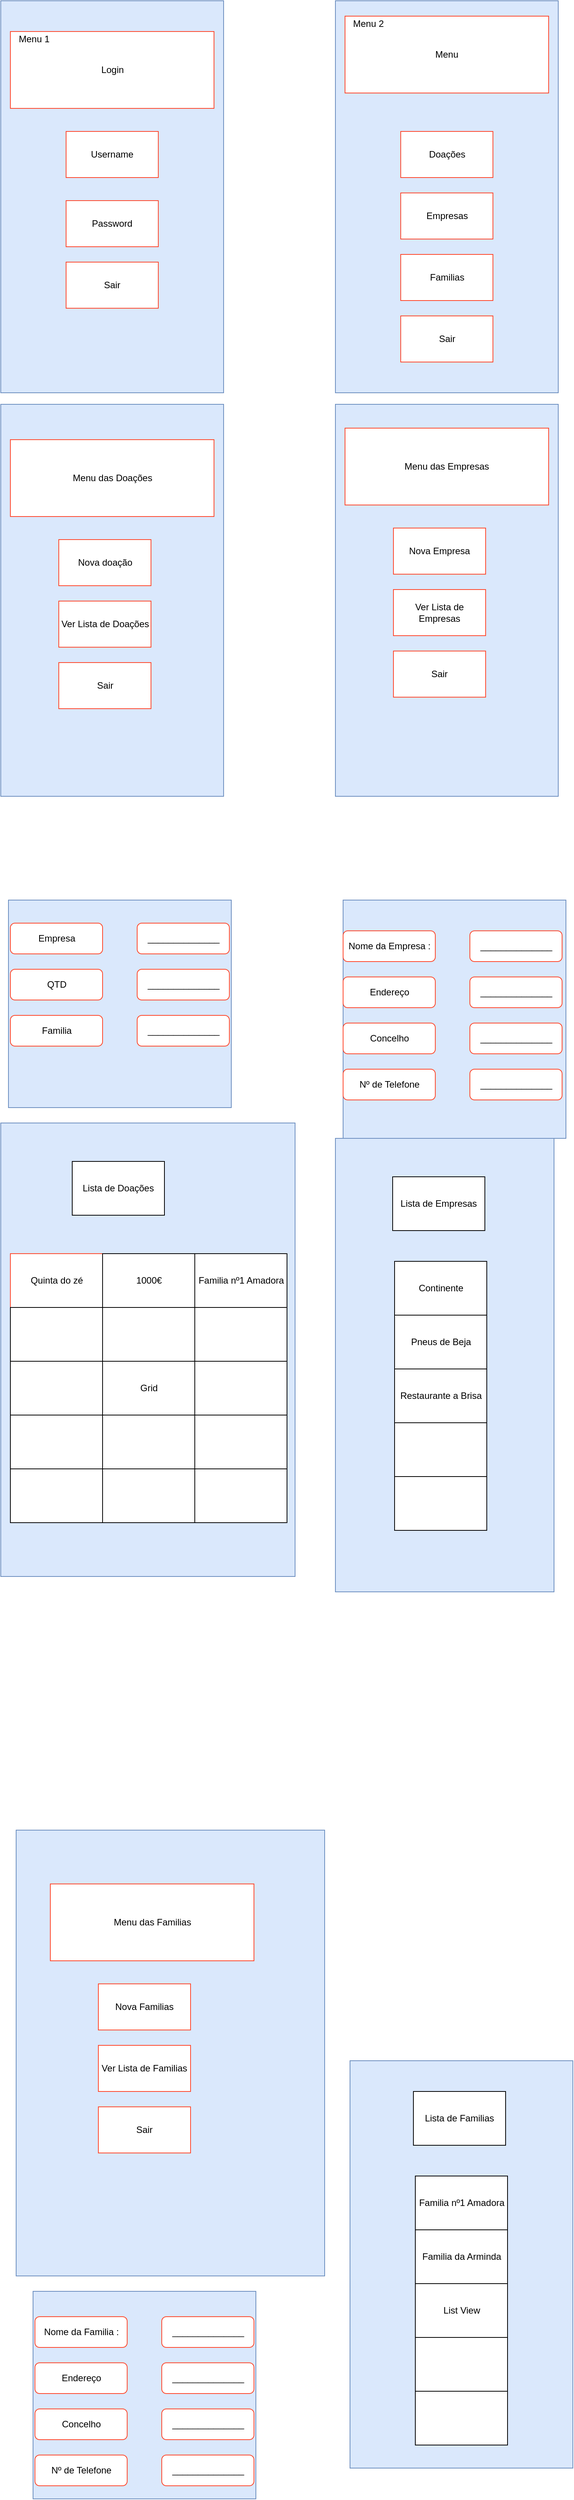 <mxfile version="14.5.1" type="github"><diagram id="DBXVVWVxx7oyUrrsy3bP" name="Page-1"><mxGraphModel dx="2370" dy="2414" grid="1" gridSize="10" guides="1" tooltips="1" connect="1" arrows="1" fold="1" page="1" pageScale="1" pageWidth="827" pageHeight="1169" math="0" shadow="0"><root><mxCell id="0"/><mxCell id="1" parent="0"/><mxCell id="Nqmx9jUYCoioIQnVYcE--106" value="" style="rounded=0;whiteSpace=wrap;html=1;strokeColor=#6c8ebf;fillColor=#dae8fc;" vertex="1" parent="1"><mxGeometry x="494.5" y="1530" width="290" height="530" as="geometry"/></mxCell><mxCell id="Nqmx9jUYCoioIQnVYcE--105" value="" style="rounded=0;whiteSpace=wrap;html=1;strokeColor=#6c8ebf;fillColor=#dae8fc;" vertex="1" parent="1"><mxGeometry x="82" y="1830" width="290" height="270" as="geometry"/></mxCell><mxCell id="Nqmx9jUYCoioIQnVYcE--103" value="" style="rounded=0;whiteSpace=wrap;html=1;strokeColor=#6c8ebf;fillColor=#dae8fc;" vertex="1" parent="1"><mxGeometry x="60" y="1230" width="401.5" height="580" as="geometry"/></mxCell><mxCell id="Nqmx9jUYCoioIQnVYcE--102" value="" style="rounded=0;whiteSpace=wrap;html=1;strokeColor=#6c8ebf;fillColor=#dae8fc;" vertex="1" parent="1"><mxGeometry x="475.5" y="330" width="284.5" height="590" as="geometry"/></mxCell><mxCell id="Nqmx9jUYCoioIQnVYcE--101" value="" style="rounded=0;whiteSpace=wrap;html=1;strokeColor=#6c8ebf;fillColor=#dae8fc;" vertex="1" parent="1"><mxGeometry x="40" y="310" width="383" height="590" as="geometry"/></mxCell><mxCell id="Nqmx9jUYCoioIQnVYcE--100" value="" style="rounded=0;whiteSpace=wrap;html=1;strokeColor=#6c8ebf;fillColor=#dae8fc;" vertex="1" parent="1"><mxGeometry x="485.5" y="20" width="290" height="310" as="geometry"/></mxCell><mxCell id="Nqmx9jUYCoioIQnVYcE--99" value="" style="rounded=0;whiteSpace=wrap;html=1;strokeColor=#6c8ebf;fillColor=#dae8fc;" vertex="1" parent="1"><mxGeometry x="50" y="20" width="290" height="270" as="geometry"/></mxCell><mxCell id="Nqmx9jUYCoioIQnVYcE--98" value="" style="rounded=0;whiteSpace=wrap;html=1;strokeColor=#6c8ebf;fillColor=#dae8fc;" vertex="1" parent="1"><mxGeometry x="475.5" y="-625" width="290" height="510" as="geometry"/></mxCell><mxCell id="Nqmx9jUYCoioIQnVYcE--97" value="" style="rounded=0;whiteSpace=wrap;html=1;strokeColor=#6c8ebf;fillColor=#dae8fc;" vertex="1" parent="1"><mxGeometry x="40" y="-625" width="290" height="510" as="geometry"/></mxCell><mxCell id="Nqmx9jUYCoioIQnVYcE--96" value="" style="rounded=0;whiteSpace=wrap;html=1;strokeColor=#6c8ebf;fillColor=#dae8fc;" vertex="1" parent="1"><mxGeometry x="40" y="-1150" width="290" height="510" as="geometry"/></mxCell><mxCell id="Nqmx9jUYCoioIQnVYcE--95" value="" style="rounded=0;whiteSpace=wrap;html=1;strokeColor=#6c8ebf;fillColor=#dae8fc;" vertex="1" parent="1"><mxGeometry x="475.5" y="-1150" width="290" height="510" as="geometry"/></mxCell><mxCell id="Nqmx9jUYCoioIQnVYcE--1" value="" style="whiteSpace=wrap;html=1;aspect=fixed;" vertex="1" parent="1"><mxGeometry x="52.5" y="480" width="350" height="350" as="geometry"/></mxCell><mxCell id="Nqmx9jUYCoioIQnVYcE--2" value="Quinta do zé" style="rounded=0;whiteSpace=wrap;html=1;strokeColor=#FF4529;" vertex="1" parent="1"><mxGeometry x="52.5" y="480" width="120" height="70" as="geometry"/></mxCell><mxCell id="Nqmx9jUYCoioIQnVYcE--3" value="" style="rounded=0;whiteSpace=wrap;html=1;" vertex="1" parent="1"><mxGeometry x="52.5" y="550" width="120" height="70" as="geometry"/></mxCell><mxCell id="Nqmx9jUYCoioIQnVYcE--4" value="" style="rounded=0;whiteSpace=wrap;html=1;" vertex="1" parent="1"><mxGeometry x="52.5" y="620" width="120" height="70" as="geometry"/></mxCell><mxCell id="Nqmx9jUYCoioIQnVYcE--5" value="" style="rounded=0;whiteSpace=wrap;html=1;" vertex="1" parent="1"><mxGeometry x="52.5" y="690" width="120" height="70" as="geometry"/></mxCell><mxCell id="Nqmx9jUYCoioIQnVYcE--6" value="" style="rounded=0;whiteSpace=wrap;html=1;" vertex="1" parent="1"><mxGeometry x="172.5" y="690" width="120" height="70" as="geometry"/></mxCell><mxCell id="Nqmx9jUYCoioIQnVYcE--7" value="" style="rounded=0;whiteSpace=wrap;html=1;" vertex="1" parent="1"><mxGeometry x="52.5" y="760" width="120" height="70" as="geometry"/></mxCell><mxCell id="Nqmx9jUYCoioIQnVYcE--8" value="" style="rounded=0;whiteSpace=wrap;html=1;" vertex="1" parent="1"><mxGeometry x="172.5" y="760" width="120" height="70" as="geometry"/></mxCell><mxCell id="Nqmx9jUYCoioIQnVYcE--9" value="" style="rounded=0;whiteSpace=wrap;html=1;" vertex="1" parent="1"><mxGeometry x="292.5" y="760" width="120" height="70" as="geometry"/></mxCell><mxCell id="Nqmx9jUYCoioIQnVYcE--10" value="" style="rounded=0;whiteSpace=wrap;html=1;" vertex="1" parent="1"><mxGeometry x="292.5" y="620" width="120" height="70" as="geometry"/></mxCell><mxCell id="Nqmx9jUYCoioIQnVYcE--11" value="" style="rounded=0;whiteSpace=wrap;html=1;" vertex="1" parent="1"><mxGeometry x="292.5" y="690" width="120" height="70" as="geometry"/></mxCell><mxCell id="Nqmx9jUYCoioIQnVYcE--12" value="" style="rounded=0;whiteSpace=wrap;html=1;" vertex="1" parent="1"><mxGeometry x="172.5" y="550" width="120" height="70" as="geometry"/></mxCell><mxCell id="Nqmx9jUYCoioIQnVYcE--13" value="Grid" style="rounded=0;whiteSpace=wrap;html=1;" vertex="1" parent="1"><mxGeometry x="172.5" y="620" width="120" height="70" as="geometry"/></mxCell><mxCell id="Nqmx9jUYCoioIQnVYcE--14" value="Familia nº1 Amadora" style="rounded=0;whiteSpace=wrap;html=1;" vertex="1" parent="1"><mxGeometry x="292.5" y="480" width="120" height="70" as="geometry"/></mxCell><mxCell id="Nqmx9jUYCoioIQnVYcE--15" value="1000€" style="rounded=0;whiteSpace=wrap;html=1;" vertex="1" parent="1"><mxGeometry x="172.5" y="480" width="120" height="70" as="geometry"/></mxCell><mxCell id="Nqmx9jUYCoioIQnVYcE--16" value="" style="rounded=0;whiteSpace=wrap;html=1;" vertex="1" parent="1"><mxGeometry x="292.5" y="550" width="120" height="70" as="geometry"/></mxCell><mxCell id="Nqmx9jUYCoioIQnVYcE--18" value="Ver Lista de Doações" style="rounded=0;whiteSpace=wrap;html=1;strokeColor=#FF4529;" vertex="1" parent="1"><mxGeometry x="115.5" y="-369" width="120" height="60" as="geometry"/></mxCell><mxCell id="Nqmx9jUYCoioIQnVYcE--19" value="Nova doação" style="rounded=0;whiteSpace=wrap;html=1;strokeColor=#FF4529;" vertex="1" parent="1"><mxGeometry x="115.5" y="-449" width="120" height="60" as="geometry"/></mxCell><mxCell id="Nqmx9jUYCoioIQnVYcE--20" value="Menu das Doações" style="rounded=0;whiteSpace=wrap;html=1;strokeColor=#FF4529;" vertex="1" parent="1"><mxGeometry x="52.5" y="-579" width="265" height="100" as="geometry"/></mxCell><mxCell id="Nqmx9jUYCoioIQnVYcE--21" value="Sair" style="rounded=0;whiteSpace=wrap;html=1;strokeColor=#FF4529;" vertex="1" parent="1"><mxGeometry x="115.5" y="-289" width="120" height="60" as="geometry"/></mxCell><mxCell id="Nqmx9jUYCoioIQnVYcE--22" value="Empresas" style="rounded=0;whiteSpace=wrap;html=1;strokeColor=#FF4529;" vertex="1" parent="1"><mxGeometry x="560.5" y="-900" width="120" height="60" as="geometry"/></mxCell><mxCell id="Nqmx9jUYCoioIQnVYcE--23" value="Doações" style="rounded=0;whiteSpace=wrap;html=1;strokeColor=#FF4529;" vertex="1" parent="1"><mxGeometry x="560.5" y="-980" width="120" height="60" as="geometry"/></mxCell><mxCell id="Nqmx9jUYCoioIQnVYcE--24" value="Menu" style="rounded=0;whiteSpace=wrap;html=1;strokeColor=#FF4529;" vertex="1" parent="1"><mxGeometry x="488" y="-1130" width="265" height="100" as="geometry"/></mxCell><mxCell id="Nqmx9jUYCoioIQnVYcE--25" value="Familias" style="rounded=0;whiteSpace=wrap;html=1;strokeColor=#FF4529;" vertex="1" parent="1"><mxGeometry x="560.5" y="-820" width="120" height="60" as="geometry"/></mxCell><mxCell id="Nqmx9jUYCoioIQnVYcE--26" value="Sair" style="rounded=0;whiteSpace=wrap;html=1;strokeColor=#FF4529;" vertex="1" parent="1"><mxGeometry x="560.5" y="-740" width="120" height="60" as="geometry"/></mxCell><mxCell id="Nqmx9jUYCoioIQnVYcE--32" value="Password" style="rounded=0;whiteSpace=wrap;html=1;strokeColor=#FF4529;" vertex="1" parent="1"><mxGeometry x="125" y="-890" width="120" height="60" as="geometry"/></mxCell><mxCell id="Nqmx9jUYCoioIQnVYcE--33" value="Username" style="rounded=0;whiteSpace=wrap;html=1;strokeColor=#FF4529;" vertex="1" parent="1"><mxGeometry x="125" y="-980" width="120" height="60" as="geometry"/></mxCell><mxCell id="Nqmx9jUYCoioIQnVYcE--34" value="Login" style="rounded=0;whiteSpace=wrap;html=1;strokeColor=#FF4529;" vertex="1" parent="1"><mxGeometry x="52.5" y="-1110" width="265" height="100" as="geometry"/></mxCell><mxCell id="Nqmx9jUYCoioIQnVYcE--35" value="Sair" style="rounded=0;whiteSpace=wrap;html=1;strokeColor=#FF4529;" vertex="1" parent="1"><mxGeometry x="125" y="-810" width="120" height="60" as="geometry"/></mxCell><mxCell id="Nqmx9jUYCoioIQnVYcE--36" value="Menu 1" style="text;html=1;align=center;verticalAlign=middle;resizable=0;points=[];autosize=1;" vertex="1" parent="1"><mxGeometry x="52.5" y="-1110" width="60" height="20" as="geometry"/></mxCell><mxCell id="Nqmx9jUYCoioIQnVYcE--37" value="Menu 2" style="text;html=1;align=center;verticalAlign=middle;resizable=0;points=[];autosize=1;" vertex="1" parent="1"><mxGeometry x="488" y="-1130" width="60" height="20" as="geometry"/></mxCell><mxCell id="Nqmx9jUYCoioIQnVYcE--39" value="Ver Lista de Empresas" style="rounded=0;whiteSpace=wrap;html=1;strokeColor=#FF4529;" vertex="1" parent="1"><mxGeometry x="551" y="-384" width="120" height="60" as="geometry"/></mxCell><mxCell id="Nqmx9jUYCoioIQnVYcE--40" value="Nova Empresa" style="rounded=0;whiteSpace=wrap;html=1;strokeColor=#FF4529;" vertex="1" parent="1"><mxGeometry x="551" y="-464" width="120" height="60" as="geometry"/></mxCell><mxCell id="Nqmx9jUYCoioIQnVYcE--41" value="Menu das Empresas" style="rounded=0;whiteSpace=wrap;html=1;strokeColor=#FF4529;" vertex="1" parent="1"><mxGeometry x="488" y="-594" width="265" height="100" as="geometry"/></mxCell><mxCell id="Nqmx9jUYCoioIQnVYcE--42" value="Sair" style="rounded=0;whiteSpace=wrap;html=1;strokeColor=#FF4529;" vertex="1" parent="1"><mxGeometry x="551" y="-304" width="120" height="60" as="geometry"/></mxCell><mxCell id="Nqmx9jUYCoioIQnVYcE--43" value="Ver Lista de Familias" style="rounded=0;whiteSpace=wrap;html=1;strokeColor=#FF4529;" vertex="1" parent="1"><mxGeometry x="167" y="1510" width="120" height="60" as="geometry"/></mxCell><mxCell id="Nqmx9jUYCoioIQnVYcE--44" value="Nova Familias" style="rounded=0;whiteSpace=wrap;html=1;strokeColor=#FF4529;" vertex="1" parent="1"><mxGeometry x="167" y="1430" width="120" height="60" as="geometry"/></mxCell><mxCell id="Nqmx9jUYCoioIQnVYcE--45" value="Menu das Familias" style="rounded=0;whiteSpace=wrap;html=1;strokeColor=#FF4529;" vertex="1" parent="1"><mxGeometry x="104.5" y="1300" width="265" height="100" as="geometry"/></mxCell><mxCell id="Nqmx9jUYCoioIQnVYcE--46" value="Sair" style="rounded=0;whiteSpace=wrap;html=1;strokeColor=#FF4529;" vertex="1" parent="1"><mxGeometry x="167" y="1590" width="120" height="60" as="geometry"/></mxCell><mxCell id="Nqmx9jUYCoioIQnVYcE--47" value="" style="rounded=0;whiteSpace=wrap;html=1;" vertex="1" parent="1"><mxGeometry x="579.5" y="1960" width="120" height="70" as="geometry"/></mxCell><mxCell id="Nqmx9jUYCoioIQnVYcE--48" value="List View" style="rounded=0;whiteSpace=wrap;html=1;" vertex="1" parent="1"><mxGeometry x="579.5" y="1820" width="120" height="70" as="geometry"/></mxCell><mxCell id="Nqmx9jUYCoioIQnVYcE--49" value="" style="rounded=0;whiteSpace=wrap;html=1;" vertex="1" parent="1"><mxGeometry x="579.5" y="1890" width="120" height="70" as="geometry"/></mxCell><mxCell id="Nqmx9jUYCoioIQnVYcE--50" value="Familia nº1 Amadora" style="rounded=0;whiteSpace=wrap;html=1;" vertex="1" parent="1"><mxGeometry x="579.5" y="1680" width="120" height="70" as="geometry"/></mxCell><mxCell id="Nqmx9jUYCoioIQnVYcE--51" value="Familia da Arminda" style="rounded=0;whiteSpace=wrap;html=1;" vertex="1" parent="1"><mxGeometry x="579.5" y="1750" width="120" height="70" as="geometry"/></mxCell><mxCell id="Nqmx9jUYCoioIQnVYcE--52" value="Lista de Familias" style="rounded=0;whiteSpace=wrap;html=1;" vertex="1" parent="1"><mxGeometry x="577" y="1570" width="120" height="70" as="geometry"/></mxCell><mxCell id="Nqmx9jUYCoioIQnVYcE--53" value="Lista de Doações" style="rounded=0;whiteSpace=wrap;html=1;" vertex="1" parent="1"><mxGeometry x="133" y="360" width="120" height="70" as="geometry"/></mxCell><mxCell id="Nqmx9jUYCoioIQnVYcE--54" value="" style="rounded=0;whiteSpace=wrap;html=1;" vertex="1" parent="1"><mxGeometry x="552.5" y="770" width="120" height="70" as="geometry"/></mxCell><mxCell id="Nqmx9jUYCoioIQnVYcE--55" value="Restaurante a Brisa" style="rounded=0;whiteSpace=wrap;html=1;" vertex="1" parent="1"><mxGeometry x="552.5" y="630" width="120" height="70" as="geometry"/></mxCell><mxCell id="Nqmx9jUYCoioIQnVYcE--56" value="" style="rounded=0;whiteSpace=wrap;html=1;" vertex="1" parent="1"><mxGeometry x="552.5" y="700" width="120" height="70" as="geometry"/></mxCell><mxCell id="Nqmx9jUYCoioIQnVYcE--57" value="Continente" style="rounded=0;whiteSpace=wrap;html=1;" vertex="1" parent="1"><mxGeometry x="552.5" y="490" width="120" height="70" as="geometry"/></mxCell><mxCell id="Nqmx9jUYCoioIQnVYcE--58" value="Pneus de Beja" style="rounded=0;whiteSpace=wrap;html=1;" vertex="1" parent="1"><mxGeometry x="552.5" y="560" width="120" height="70" as="geometry"/></mxCell><mxCell id="Nqmx9jUYCoioIQnVYcE--59" value="Lista de Empresas" style="rounded=0;whiteSpace=wrap;html=1;" vertex="1" parent="1"><mxGeometry x="550" y="380" width="120" height="70" as="geometry"/></mxCell><mxCell id="Nqmx9jUYCoioIQnVYcE--60" value="______________" style="rounded=1;whiteSpace=wrap;html=1;strokeColor=#FF4529;" vertex="1" parent="1"><mxGeometry x="650.5" y="60" width="120" height="40" as="geometry"/></mxCell><mxCell id="Nqmx9jUYCoioIQnVYcE--61" value="Nome da Empresa :" style="rounded=1;whiteSpace=wrap;html=1;strokeColor=#FF4529;" vertex="1" parent="1"><mxGeometry x="485.5" y="60" width="120" height="40" as="geometry"/></mxCell><mxCell id="Nqmx9jUYCoioIQnVYcE--62" value="______________" style="rounded=1;whiteSpace=wrap;html=1;strokeColor=#FF4529;" vertex="1" parent="1"><mxGeometry x="650.5" y="120" width="120" height="40" as="geometry"/></mxCell><mxCell id="Nqmx9jUYCoioIQnVYcE--63" value="Endereço" style="rounded=1;whiteSpace=wrap;html=1;strokeColor=#FF4529;" vertex="1" parent="1"><mxGeometry x="485.5" y="120" width="120" height="40" as="geometry"/></mxCell><mxCell id="Nqmx9jUYCoioIQnVYcE--65" value="Concelho" style="rounded=1;whiteSpace=wrap;html=1;strokeColor=#FF4529;" vertex="1" parent="1"><mxGeometry x="485.5" y="180" width="120" height="40" as="geometry"/></mxCell><mxCell id="Nqmx9jUYCoioIQnVYcE--69" value="______________" style="rounded=1;whiteSpace=wrap;html=1;strokeColor=#FF4529;" vertex="1" parent="1"><mxGeometry x="650.5" y="180" width="120" height="40" as="geometry"/></mxCell><mxCell id="Nqmx9jUYCoioIQnVYcE--70" value="Nº de Telefone" style="rounded=1;whiteSpace=wrap;html=1;strokeColor=#FF4529;" vertex="1" parent="1"><mxGeometry x="485.5" y="240" width="120" height="40" as="geometry"/></mxCell><mxCell id="Nqmx9jUYCoioIQnVYcE--71" value="______________" style="rounded=1;whiteSpace=wrap;html=1;strokeColor=#FF4529;" vertex="1" parent="1"><mxGeometry x="650.5" y="240" width="120" height="40" as="geometry"/></mxCell><mxCell id="Nqmx9jUYCoioIQnVYcE--72" value="______________" style="rounded=1;whiteSpace=wrap;html=1;strokeColor=#FF4529;" vertex="1" parent="1"><mxGeometry x="217.5" y="50" width="120" height="40" as="geometry"/></mxCell><mxCell id="Nqmx9jUYCoioIQnVYcE--73" value="Empresa" style="rounded=1;whiteSpace=wrap;html=1;strokeColor=#FF4529;" vertex="1" parent="1"><mxGeometry x="52.5" y="50" width="120" height="40" as="geometry"/></mxCell><mxCell id="Nqmx9jUYCoioIQnVYcE--74" value="______________" style="rounded=1;whiteSpace=wrap;html=1;strokeColor=#FF4529;" vertex="1" parent="1"><mxGeometry x="217.5" y="110" width="120" height="40" as="geometry"/></mxCell><mxCell id="Nqmx9jUYCoioIQnVYcE--75" value="QTD" style="rounded=1;whiteSpace=wrap;html=1;strokeColor=#FF4529;" vertex="1" parent="1"><mxGeometry x="52.5" y="110" width="120" height="40" as="geometry"/></mxCell><mxCell id="Nqmx9jUYCoioIQnVYcE--76" value="Familia" style="rounded=1;whiteSpace=wrap;html=1;strokeColor=#FF4529;" vertex="1" parent="1"><mxGeometry x="52.5" y="170" width="120" height="40" as="geometry"/></mxCell><mxCell id="Nqmx9jUYCoioIQnVYcE--77" value="______________" style="rounded=1;whiteSpace=wrap;html=1;strokeColor=#FF4529;" vertex="1" parent="1"><mxGeometry x="217.5" y="170" width="120" height="40" as="geometry"/></mxCell><mxCell id="Nqmx9jUYCoioIQnVYcE--86" value="______________" style="rounded=1;whiteSpace=wrap;html=1;strokeColor=#FF4529;" vertex="1" parent="1"><mxGeometry x="249.5" y="1863" width="120" height="40" as="geometry"/></mxCell><mxCell id="Nqmx9jUYCoioIQnVYcE--87" value="Nome da Familia :" style="rounded=1;whiteSpace=wrap;html=1;strokeColor=#FF4529;" vertex="1" parent="1"><mxGeometry x="84.5" y="1863" width="120" height="40" as="geometry"/></mxCell><mxCell id="Nqmx9jUYCoioIQnVYcE--88" value="______________" style="rounded=1;whiteSpace=wrap;html=1;strokeColor=#FF4529;" vertex="1" parent="1"><mxGeometry x="249.5" y="1923" width="120" height="40" as="geometry"/></mxCell><mxCell id="Nqmx9jUYCoioIQnVYcE--89" value="Endereço" style="rounded=1;whiteSpace=wrap;html=1;strokeColor=#FF4529;" vertex="1" parent="1"><mxGeometry x="84.5" y="1923" width="120" height="40" as="geometry"/></mxCell><mxCell id="Nqmx9jUYCoioIQnVYcE--90" value="Concelho" style="rounded=1;whiteSpace=wrap;html=1;strokeColor=#FF4529;" vertex="1" parent="1"><mxGeometry x="84.5" y="1983" width="120" height="40" as="geometry"/></mxCell><mxCell id="Nqmx9jUYCoioIQnVYcE--91" value="______________" style="rounded=1;whiteSpace=wrap;html=1;strokeColor=#FF4529;" vertex="1" parent="1"><mxGeometry x="249.5" y="1983" width="120" height="40" as="geometry"/></mxCell><mxCell id="Nqmx9jUYCoioIQnVYcE--92" value="Nº de Telefone" style="rounded=1;whiteSpace=wrap;html=1;strokeColor=#FF4529;" vertex="1" parent="1"><mxGeometry x="84.5" y="2043" width="120" height="40" as="geometry"/></mxCell><mxCell id="Nqmx9jUYCoioIQnVYcE--93" value="______________" style="rounded=1;whiteSpace=wrap;html=1;strokeColor=#FF4529;" vertex="1" parent="1"><mxGeometry x="249.5" y="2043" width="120" height="40" as="geometry"/></mxCell></root></mxGraphModel></diagram></mxfile>